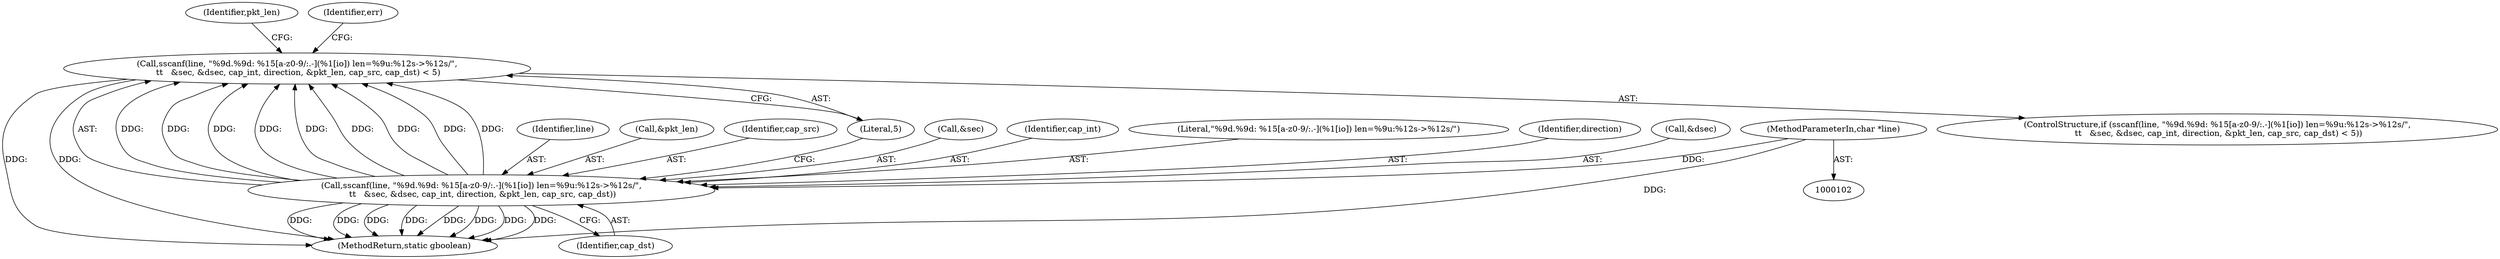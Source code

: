 digraph "0_wireshark_6a140eca7b78b230f1f90a739a32257476513c78_2@API" {
"1000142" [label="(Call,sscanf(line, \"%9d.%9d: %15[a-z0-9/:.-](%1[io]) len=%9u:%12s->%12s/\",\n \t\t   &sec, &dsec, cap_int, direction, &pkt_len, cap_src, cap_dst) < 5)"];
"1000143" [label="(Call,sscanf(line, \"%9d.%9d: %15[a-z0-9/:.-](%1[io]) len=%9u:%12s->%12s/\",\n \t\t   &sec, &dsec, cap_int, direction, &pkt_len, cap_src, cap_dst))"];
"1000106" [label="(MethodParameterIn,char *line)"];
"1000144" [label="(Identifier,line)"];
"1000204" [label="(MethodReturn,static gboolean)"];
"1000143" [label="(Call,sscanf(line, \"%9d.%9d: %15[a-z0-9/:.-](%1[io]) len=%9u:%12s->%12s/\",\n \t\t   &sec, &dsec, cap_int, direction, &pkt_len, cap_src, cap_dst))"];
"1000155" [label="(Identifier,cap_dst)"];
"1000152" [label="(Call,&pkt_len)"];
"1000154" [label="(Identifier,cap_src)"];
"1000156" [label="(Literal,5)"];
"1000172" [label="(Identifier,pkt_len)"];
"1000146" [label="(Call,&sec)"];
"1000160" [label="(Identifier,err)"];
"1000142" [label="(Call,sscanf(line, \"%9d.%9d: %15[a-z0-9/:.-](%1[io]) len=%9u:%12s->%12s/\",\n \t\t   &sec, &dsec, cap_int, direction, &pkt_len, cap_src, cap_dst) < 5)"];
"1000106" [label="(MethodParameterIn,char *line)"];
"1000150" [label="(Identifier,cap_int)"];
"1000145" [label="(Literal,\"%9d.%9d: %15[a-z0-9/:.-](%1[io]) len=%9u:%12s->%12s/\")"];
"1000141" [label="(ControlStructure,if (sscanf(line, \"%9d.%9d: %15[a-z0-9/:.-](%1[io]) len=%9u:%12s->%12s/\",\n \t\t   &sec, &dsec, cap_int, direction, &pkt_len, cap_src, cap_dst) < 5))"];
"1000151" [label="(Identifier,direction)"];
"1000148" [label="(Call,&dsec)"];
"1000142" -> "1000141"  [label="AST: "];
"1000142" -> "1000156"  [label="CFG: "];
"1000143" -> "1000142"  [label="AST: "];
"1000156" -> "1000142"  [label="AST: "];
"1000160" -> "1000142"  [label="CFG: "];
"1000172" -> "1000142"  [label="CFG: "];
"1000142" -> "1000204"  [label="DDG: "];
"1000142" -> "1000204"  [label="DDG: "];
"1000143" -> "1000142"  [label="DDG: "];
"1000143" -> "1000142"  [label="DDG: "];
"1000143" -> "1000142"  [label="DDG: "];
"1000143" -> "1000142"  [label="DDG: "];
"1000143" -> "1000142"  [label="DDG: "];
"1000143" -> "1000142"  [label="DDG: "];
"1000143" -> "1000142"  [label="DDG: "];
"1000143" -> "1000142"  [label="DDG: "];
"1000143" -> "1000142"  [label="DDG: "];
"1000143" -> "1000155"  [label="CFG: "];
"1000144" -> "1000143"  [label="AST: "];
"1000145" -> "1000143"  [label="AST: "];
"1000146" -> "1000143"  [label="AST: "];
"1000148" -> "1000143"  [label="AST: "];
"1000150" -> "1000143"  [label="AST: "];
"1000151" -> "1000143"  [label="AST: "];
"1000152" -> "1000143"  [label="AST: "];
"1000154" -> "1000143"  [label="AST: "];
"1000155" -> "1000143"  [label="AST: "];
"1000156" -> "1000143"  [label="CFG: "];
"1000143" -> "1000204"  [label="DDG: "];
"1000143" -> "1000204"  [label="DDG: "];
"1000143" -> "1000204"  [label="DDG: "];
"1000143" -> "1000204"  [label="DDG: "];
"1000143" -> "1000204"  [label="DDG: "];
"1000143" -> "1000204"  [label="DDG: "];
"1000143" -> "1000204"  [label="DDG: "];
"1000143" -> "1000204"  [label="DDG: "];
"1000106" -> "1000143"  [label="DDG: "];
"1000106" -> "1000102"  [label="AST: "];
"1000106" -> "1000204"  [label="DDG: "];
}
